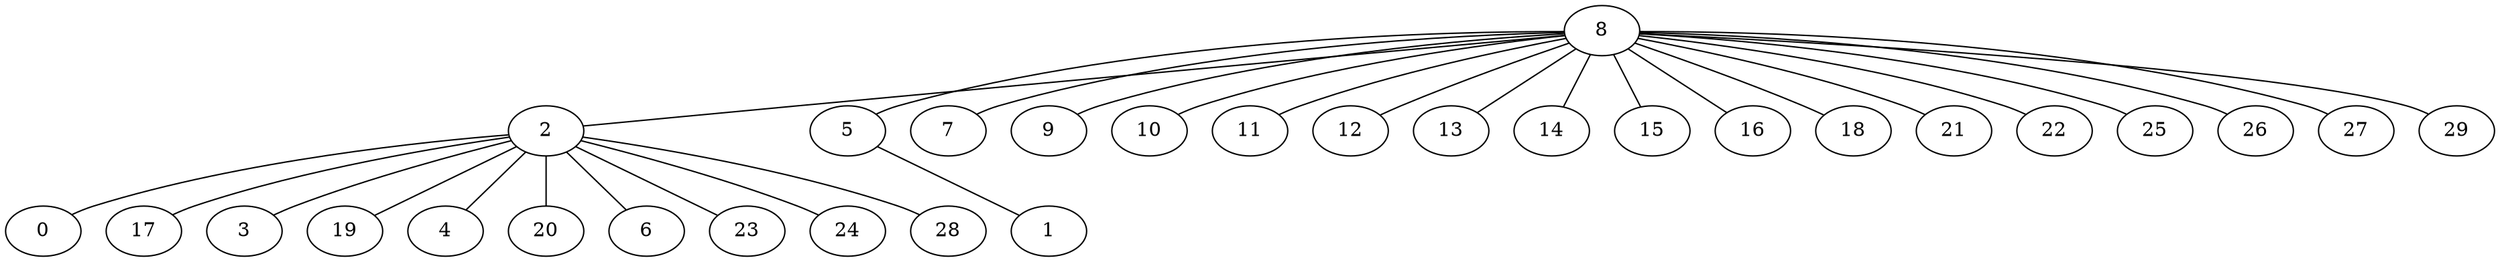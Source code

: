 graph abstract {
	2 -- {0 17 3 19 4 20 6 23 24 28 }
	5 -- {1 }
	8 -- {2 5 7 9 10 11 12 13 14 15 16 18 21 22 25 26 27 29 }
}